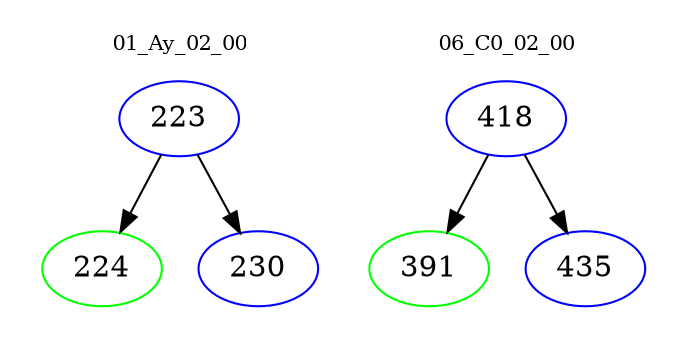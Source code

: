 digraph{
subgraph cluster_0 {
color = white
label = "01_Ay_02_00";
fontsize=10;
T0_223 [label="223", color="blue"]
T0_223 -> T0_224 [color="black"]
T0_224 [label="224", color="green"]
T0_223 -> T0_230 [color="black"]
T0_230 [label="230", color="blue"]
}
subgraph cluster_1 {
color = white
label = "06_C0_02_00";
fontsize=10;
T1_418 [label="418", color="blue"]
T1_418 -> T1_391 [color="black"]
T1_391 [label="391", color="green"]
T1_418 -> T1_435 [color="black"]
T1_435 [label="435", color="blue"]
}
}
